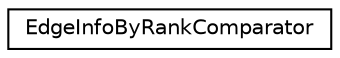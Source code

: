digraph "Graphical Class Hierarchy"
{
  edge [fontname="Helvetica",fontsize="10",labelfontname="Helvetica",labelfontsize="10"];
  node [fontname="Helvetica",fontsize="10",shape=record];
  rankdir="LR";
  Node0 [label="EdgeInfoByRankComparator",height=0.2,width=0.4,color="black", fillcolor="white", style="filled",URL="$d4/da0/class_edge_info_by_rank_comparator.html"];
}
